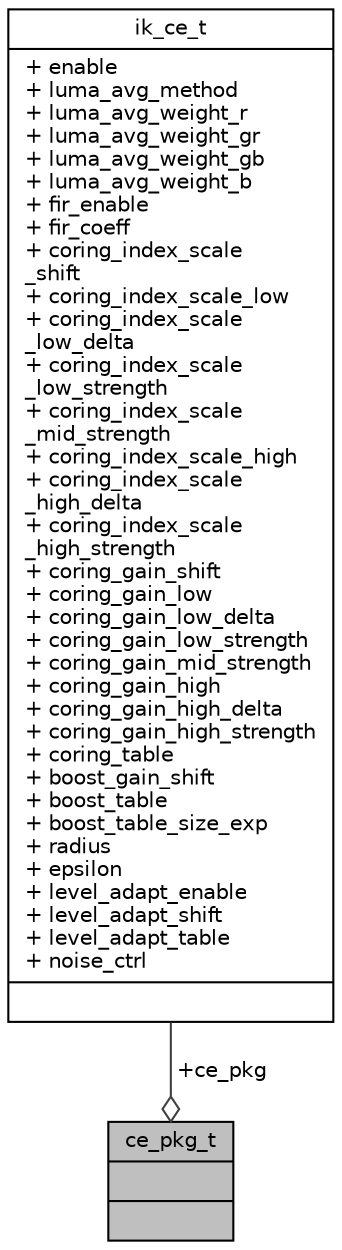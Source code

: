 digraph "ce_pkg_t"
{
 // INTERACTIVE_SVG=YES
 // LATEX_PDF_SIZE
  bgcolor="transparent";
  edge [fontname="Helvetica",fontsize="10",labelfontname="Helvetica",labelfontsize="10"];
  node [fontname="Helvetica",fontsize="10",shape=record];
  Node1 [label="{ce_pkg_t\n||}",height=0.2,width=0.4,color="black", fillcolor="grey75", style="filled", fontcolor="black",tooltip=" "];
  Node2 -> Node1 [color="grey25",fontsize="10",style="solid",label=" +ce_pkg" ,arrowhead="odiamond",fontname="Helvetica"];
  Node2 [label="{ik_ce_t\n|+ enable\l+ luma_avg_method\l+ luma_avg_weight_r\l+ luma_avg_weight_gr\l+ luma_avg_weight_gb\l+ luma_avg_weight_b\l+ fir_enable\l+ fir_coeff\l+ coring_index_scale\l_shift\l+ coring_index_scale_low\l+ coring_index_scale\l_low_delta\l+ coring_index_scale\l_low_strength\l+ coring_index_scale\l_mid_strength\l+ coring_index_scale_high\l+ coring_index_scale\l_high_delta\l+ coring_index_scale\l_high_strength\l+ coring_gain_shift\l+ coring_gain_low\l+ coring_gain_low_delta\l+ coring_gain_low_strength\l+ coring_gain_mid_strength\l+ coring_gain_high\l+ coring_gain_high_delta\l+ coring_gain_high_strength\l+ coring_table\l+ boost_gain_shift\l+ boost_table\l+ boost_table_size_exp\l+ radius\l+ epsilon\l+ level_adapt_enable\l+ level_adapt_shift\l+ level_adapt_table\l+ noise_ctrl\l|}",height=0.2,width=0.4,color="black",URL="$d6/d5f/structik__ce__t.html",tooltip=" "];
}
